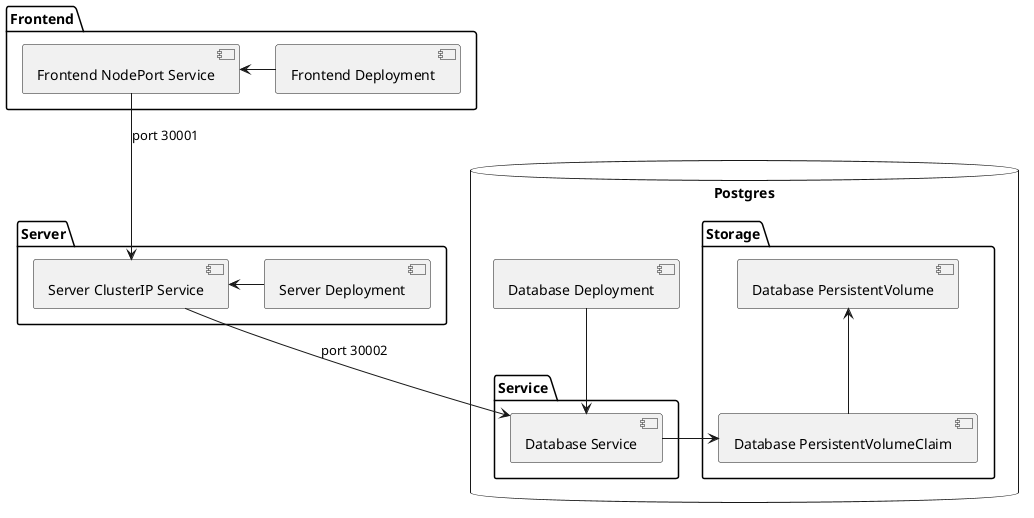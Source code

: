 @startuml component
folder "Frontend" {
    [Frontend NodePort Service] <- [Frontend Deployment]
}

folder "Server" {
    [Server ClusterIP Service] <- [Server Deployment]
}

[Frontend NodePort Service] --> [Server ClusterIP Service] : port 30001


database "Postgres" {
    folder "Service" {
        [Database Service]
    }
    [Database Deployment] --> [Database Service]
    folder "Storage" {
        [Database PersistentVolumeClaim]
        [Database PersistentVolume] <-- [Database PersistentVolumeClaim]
    }
    [Database Service] -> [Database PersistentVolumeClaim]
}

[Server ClusterIP Service] --> [Database Service] : port 30002
@enduml
